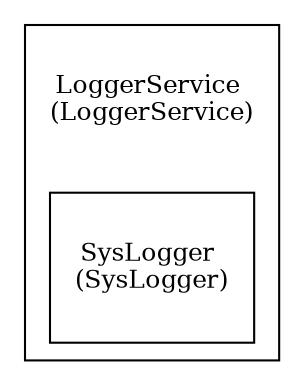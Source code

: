 digraph G {
bgcolor=white
subgraph cluster_LoggerService {
label=<<TABLE border="0" cellborder="0"><TR><TD width="60" height="60"><font point-size="12">LoggerService <BR/>(LoggerService)</font></TD></TR></TABLE>>
LoggerServiceSysLogger [shape=record, style=filled, fillcolor=white, color=black,label=<<TABLE border="0" cellborder="0"><TR><TD width="60" height="60"><font point-size="12">SysLogger <BR/>(SysLogger)</font></TD></TR></TABLE>>]
}
}
